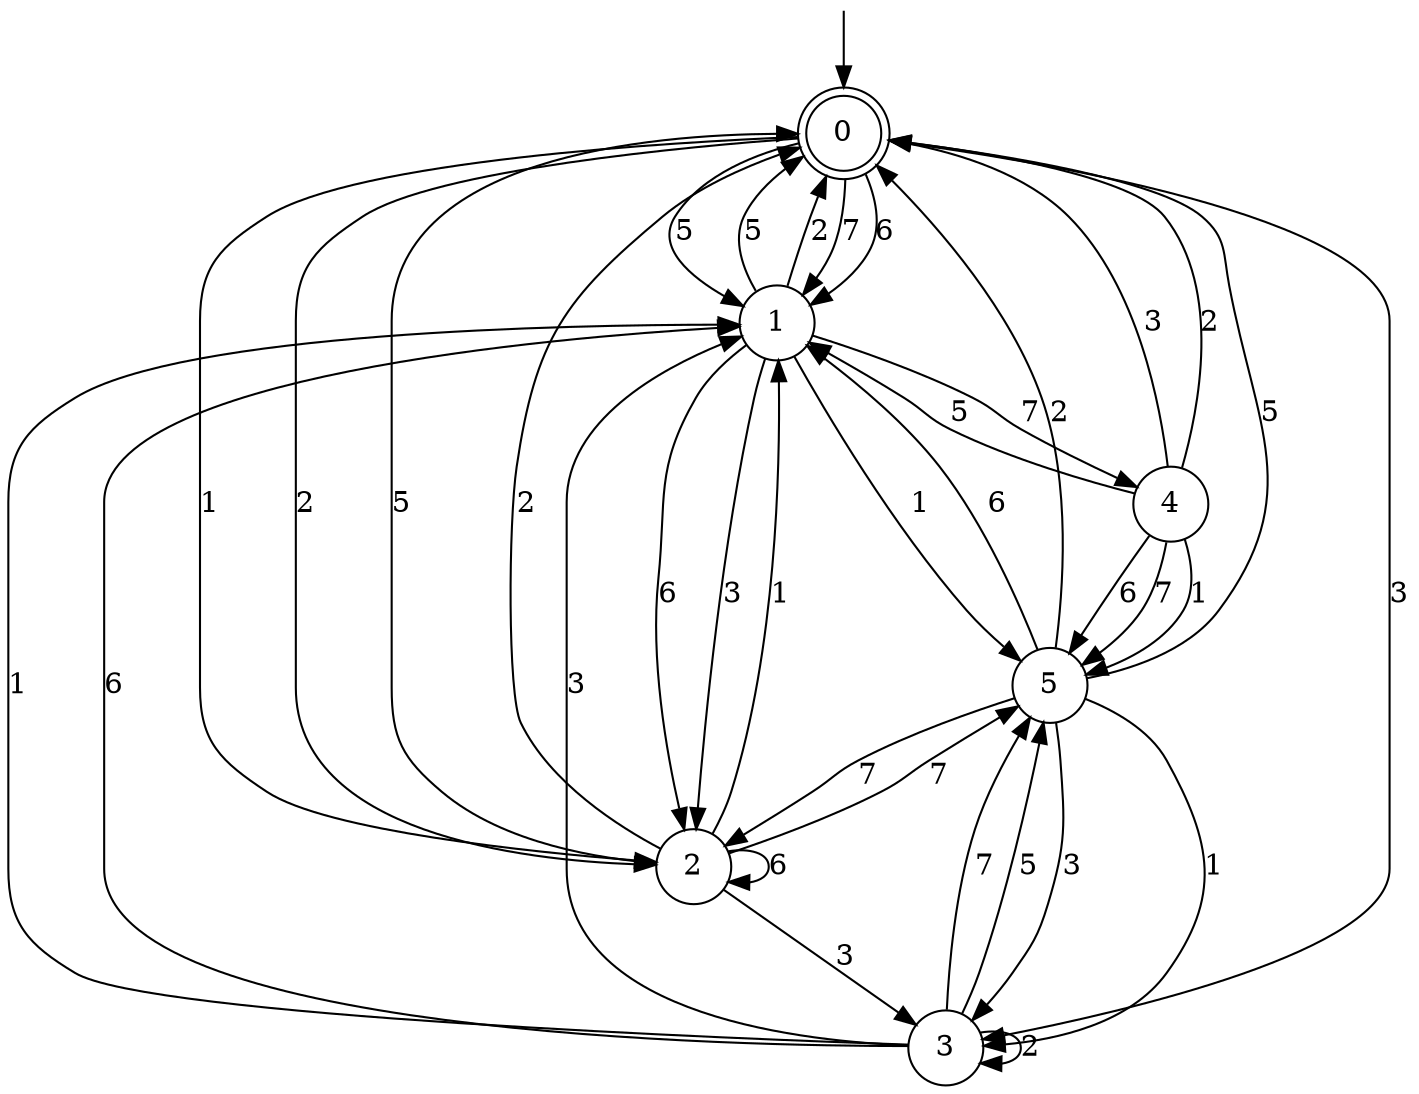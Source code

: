 digraph g {

	s0 [shape="doublecircle" label="0"];
	s1 [shape="circle" label="1"];
	s2 [shape="circle" label="2"];
	s3 [shape="circle" label="3"];
	s4 [shape="circle" label="4"];
	s5 [shape="circle" label="5"];
	s0 -> s1 [label="7"];
	s0 -> s2 [label="1"];
	s0 -> s1 [label="6"];
	s0 -> s1 [label="5"];
	s0 -> s2 [label="2"];
	s0 -> s3 [label="3"];
	s1 -> s4 [label="7"];
	s1 -> s5 [label="1"];
	s1 -> s2 [label="6"];
	s1 -> s0 [label="5"];
	s1 -> s0 [label="2"];
	s1 -> s2 [label="3"];
	s2 -> s5 [label="7"];
	s2 -> s1 [label="1"];
	s2 -> s2 [label="6"];
	s2 -> s0 [label="5"];
	s2 -> s0 [label="2"];
	s2 -> s3 [label="3"];
	s3 -> s5 [label="7"];
	s3 -> s1 [label="1"];
	s3 -> s1 [label="6"];
	s3 -> s5 [label="5"];
	s3 -> s3 [label="2"];
	s3 -> s1 [label="3"];
	s4 -> s5 [label="7"];
	s4 -> s5 [label="1"];
	s4 -> s5 [label="6"];
	s4 -> s1 [label="5"];
	s4 -> s0 [label="2"];
	s4 -> s0 [label="3"];
	s5 -> s2 [label="7"];
	s5 -> s3 [label="1"];
	s5 -> s1 [label="6"];
	s5 -> s0 [label="5"];
	s5 -> s0 [label="2"];
	s5 -> s3 [label="3"];

__start0 [label="" shape="none" width="0" height="0"];
__start0 -> s0;

}
